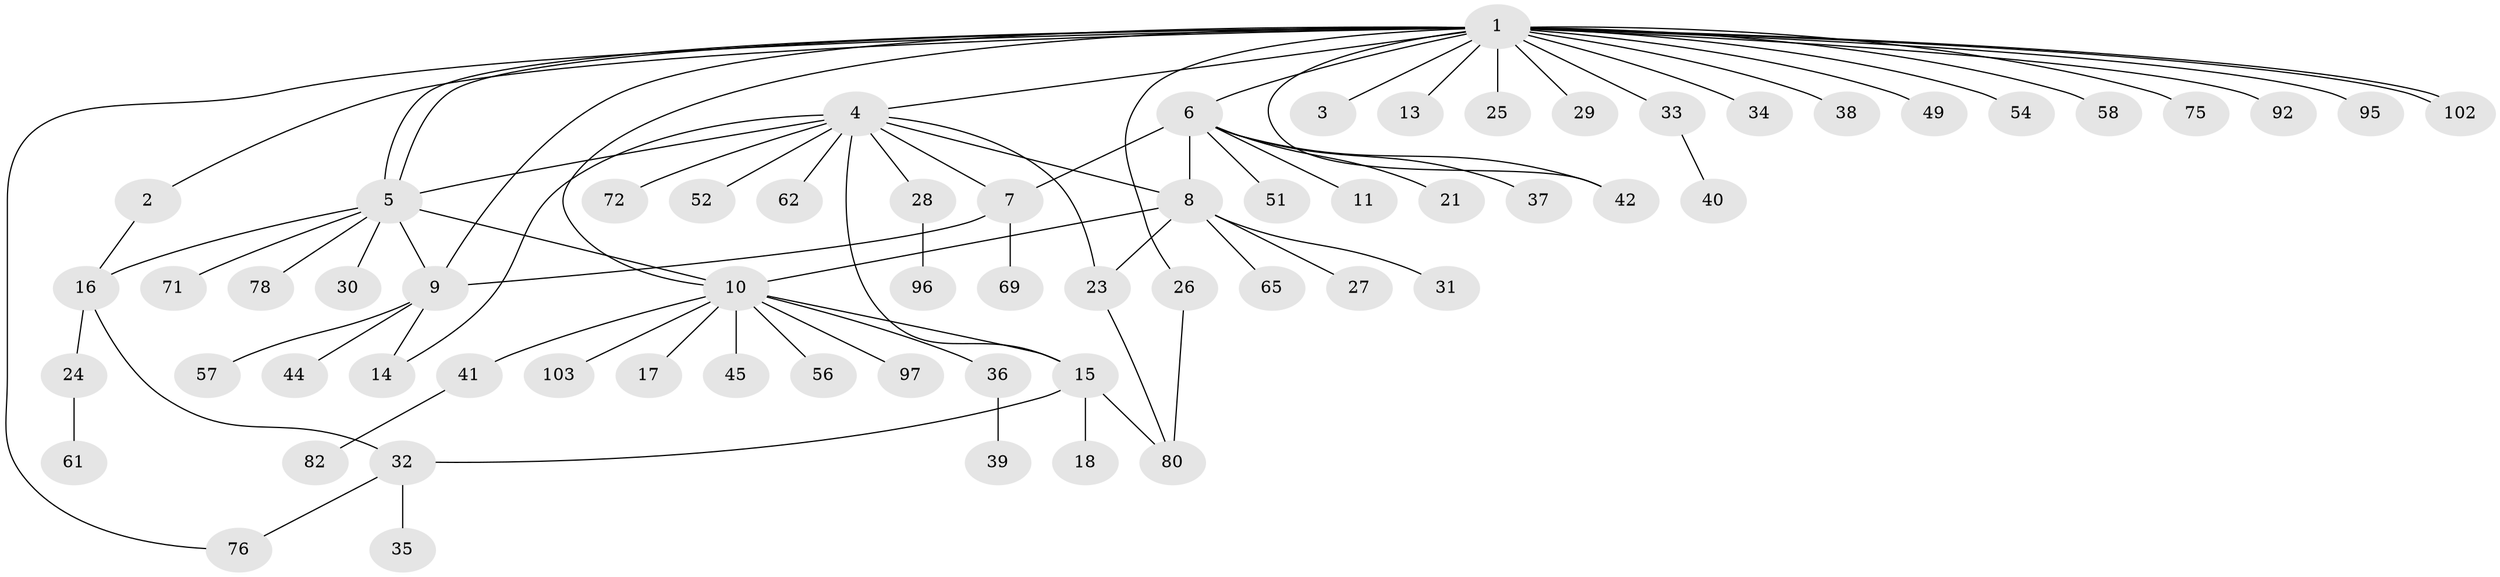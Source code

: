 // original degree distribution, {25: 0.009345794392523364, 2: 0.24299065420560748, 1: 0.5607476635514018, 11: 0.009345794392523364, 10: 0.037383177570093455, 8: 0.018691588785046728, 4: 0.037383177570093455, 6: 0.009345794392523364, 3: 0.06542056074766354, 5: 0.009345794392523364}
// Generated by graph-tools (version 1.1) at 2025/18/03/04/25 18:18:13]
// undirected, 64 vertices, 81 edges
graph export_dot {
graph [start="1"]
  node [color=gray90,style=filled];
  1;
  2;
  3;
  4;
  5;
  6;
  7;
  8 [super="+20+63+46"];
  9;
  10 [super="+43+100+48+19+47+12"];
  11;
  13;
  14 [super="+70"];
  15;
  16 [super="+105+104+86+59"];
  17 [super="+101"];
  18;
  21 [super="+81"];
  23;
  24;
  25;
  26 [super="+53"];
  27;
  28;
  29;
  30;
  31;
  32;
  33;
  34 [super="+68"];
  35;
  36 [super="+50"];
  37;
  38;
  39;
  40;
  41;
  42 [super="+60"];
  44;
  45;
  49;
  51 [super="+55+74"];
  52;
  54;
  56;
  57 [super="+73"];
  58;
  61;
  62;
  65;
  69;
  71;
  72;
  75;
  76 [super="+77"];
  78 [super="+99"];
  80 [super="+87"];
  82;
  92;
  95;
  96;
  97;
  102;
  103;
  1 -- 2;
  1 -- 3;
  1 -- 4;
  1 -- 5;
  1 -- 5;
  1 -- 6;
  1 -- 9;
  1 -- 10;
  1 -- 13;
  1 -- 25;
  1 -- 26;
  1 -- 29;
  1 -- 33;
  1 -- 34;
  1 -- 38;
  1 -- 49;
  1 -- 54;
  1 -- 58;
  1 -- 75;
  1 -- 76;
  1 -- 92;
  1 -- 95;
  1 -- 102;
  1 -- 102;
  1 -- 42;
  2 -- 16;
  4 -- 5;
  4 -- 7;
  4 -- 8;
  4 -- 14;
  4 -- 15;
  4 -- 23;
  4 -- 28;
  4 -- 52;
  4 -- 62;
  4 -- 72;
  5 -- 9;
  5 -- 10 [weight=2];
  5 -- 16;
  5 -- 30;
  5 -- 71;
  5 -- 78;
  6 -- 7;
  6 -- 8;
  6 -- 11;
  6 -- 21;
  6 -- 37;
  6 -- 42;
  6 -- 51;
  7 -- 9;
  7 -- 69;
  8 -- 23;
  8 -- 27;
  8 -- 31;
  8 -- 65;
  8 -- 10;
  9 -- 14;
  9 -- 44;
  9 -- 57;
  10 -- 15;
  10 -- 17;
  10 -- 97;
  10 -- 56;
  10 -- 103;
  10 -- 36 [weight=2];
  10 -- 41;
  10 -- 45;
  15 -- 18;
  15 -- 32;
  15 -- 80;
  16 -- 24;
  16 -- 32;
  23 -- 80;
  24 -- 61;
  26 -- 80;
  28 -- 96;
  32 -- 35;
  32 -- 76;
  33 -- 40;
  36 -- 39;
  41 -- 82;
}
